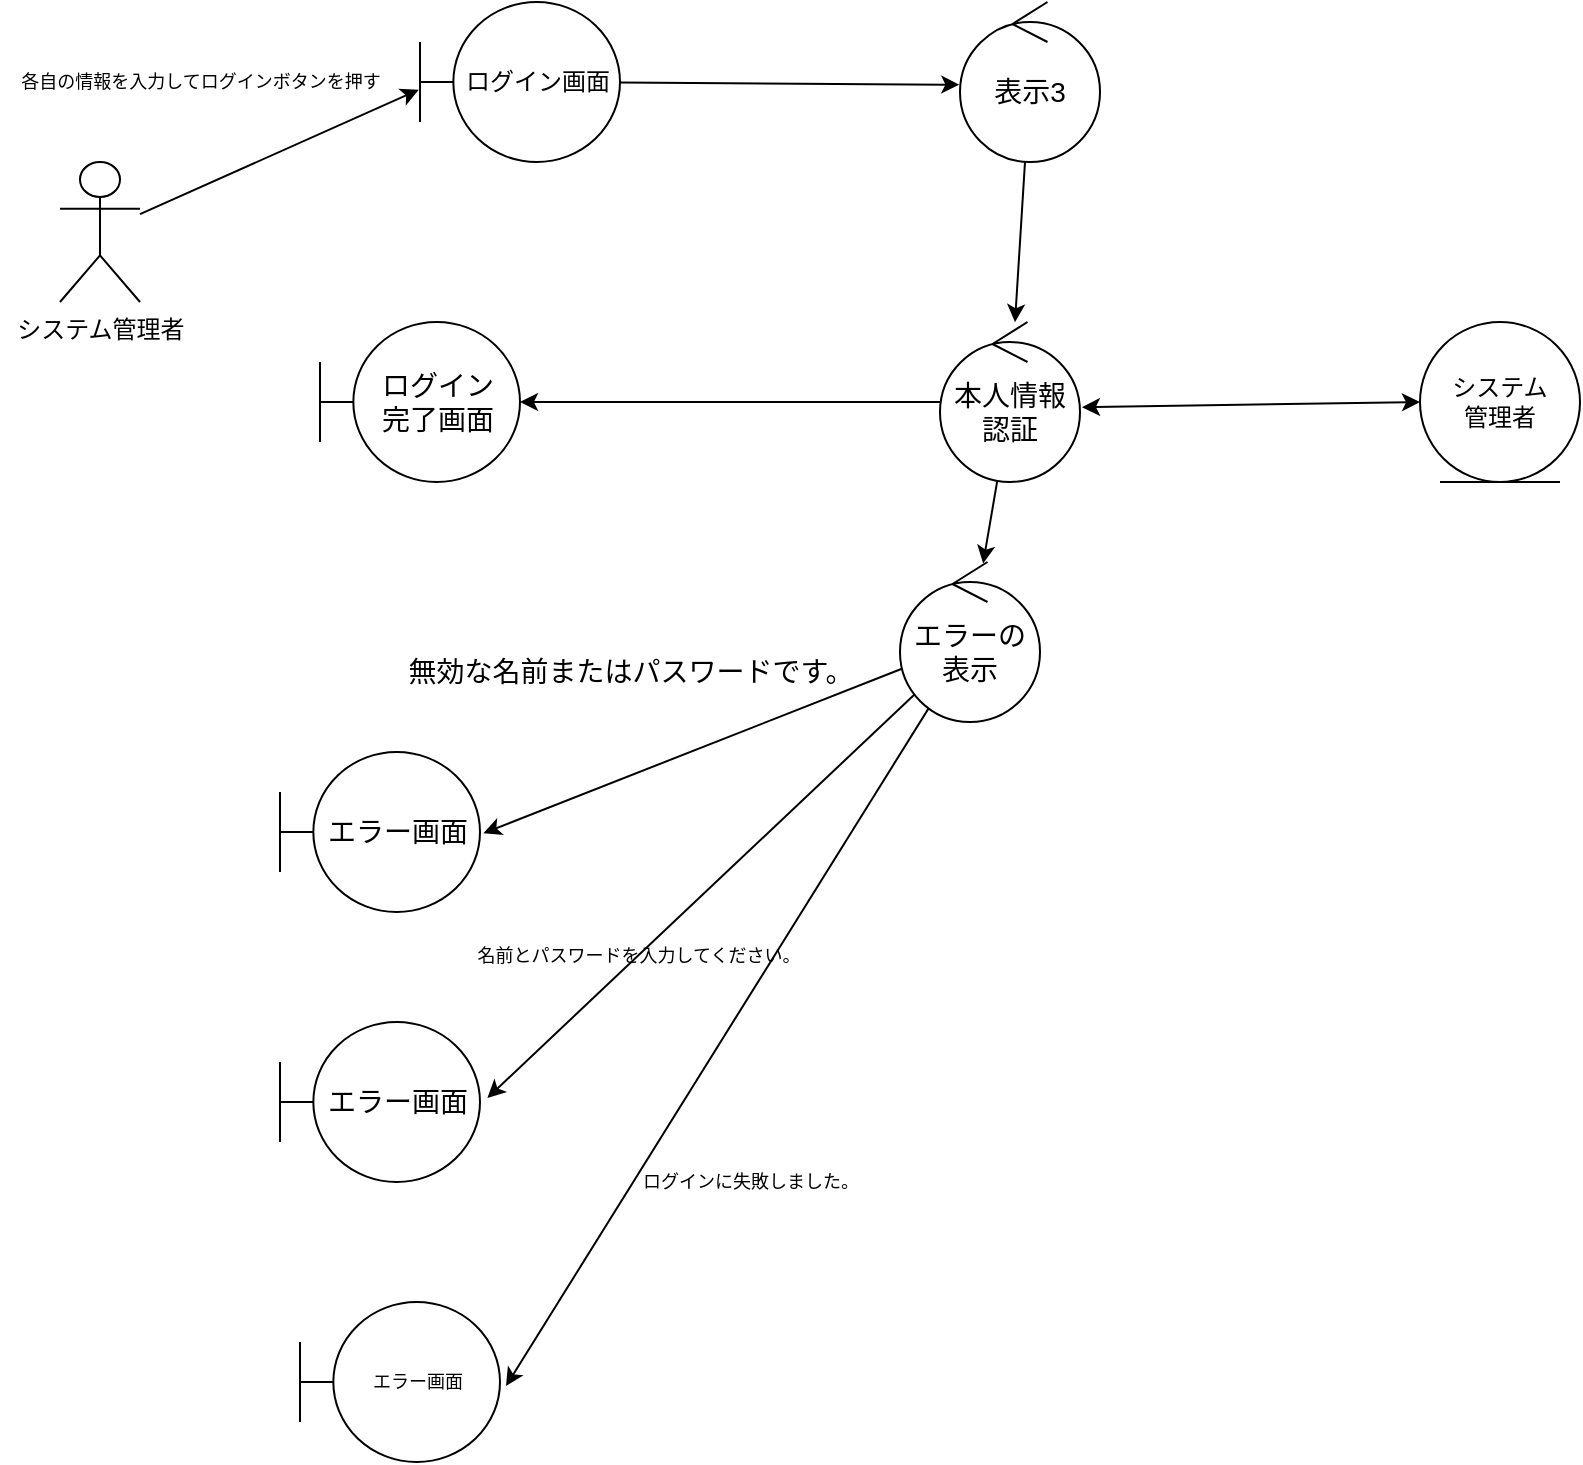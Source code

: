 <mxfile>
    <diagram id="uD9Ss9uAFpr1xHXilTXu" name="ログイン">
        <mxGraphModel dx="953" dy="698" grid="1" gridSize="10" guides="1" tooltips="1" connect="1" arrows="1" fold="1" page="1" pageScale="1" pageWidth="827" pageHeight="1169" math="0" shadow="0">
            <root>
                <mxCell id="0"/>
                <mxCell id="1" parent="0"/>
                <mxCell id="Lo5zNJrsym4IysGLBa4M-8" style="edgeStyle=none;html=1;entryX=-0.006;entryY=0.548;entryDx=0;entryDy=0;entryPerimeter=0;fontSize=9;" parent="1" source="2" target="P72vRbyliiHvL0oEmRon-12" edge="1">
                    <mxGeometry relative="1" as="geometry"/>
                </mxCell>
                <mxCell id="2" value="システム管理者&lt;br&gt;" style="shape=umlActor;verticalLabelPosition=bottom;verticalAlign=top;html=1;" parent="1" vertex="1">
                    <mxGeometry x="30" y="250" width="40" height="70" as="geometry"/>
                </mxCell>
                <mxCell id="3" value="システム&lt;br&gt;管理者" style="ellipse;shape=umlEntity;whiteSpace=wrap;html=1;" parent="1" vertex="1">
                    <mxGeometry x="710" y="330" width="80" height="80" as="geometry"/>
                </mxCell>
                <mxCell id="P72vRbyliiHvL0oEmRon-15" style="edgeStyle=none;html=1;entryX=-0.005;entryY=0.517;entryDx=0;entryDy=0;entryPerimeter=0;fontSize=14;" parent="1" source="P72vRbyliiHvL0oEmRon-12" target="P72vRbyliiHvL0oEmRon-14" edge="1">
                    <mxGeometry relative="1" as="geometry"/>
                </mxCell>
                <mxCell id="P72vRbyliiHvL0oEmRon-12" value="ログイン画面" style="shape=umlBoundary;whiteSpace=wrap;html=1;fontSize=12;" parent="1" vertex="1">
                    <mxGeometry x="210" y="170" width="100" height="80" as="geometry"/>
                </mxCell>
                <mxCell id="P72vRbyliiHvL0oEmRon-20" style="edgeStyle=none;html=1;fontSize=14;" parent="1" source="P72vRbyliiHvL0oEmRon-14" target="P72vRbyliiHvL0oEmRon-19" edge="1">
                    <mxGeometry relative="1" as="geometry">
                        <mxPoint x="485" y="460" as="targetPoint"/>
                    </mxGeometry>
                </mxCell>
                <mxCell id="P72vRbyliiHvL0oEmRon-14" value="&lt;font style=&quot;font-size: 14px;&quot;&gt;表示3&lt;/font&gt;" style="ellipse;shape=umlControl;whiteSpace=wrap;html=1;fontSize=12;" parent="1" vertex="1">
                    <mxGeometry x="480" y="170" width="70" height="80" as="geometry"/>
                </mxCell>
                <mxCell id="P72vRbyliiHvL0oEmRon-18" value="" style="endArrow=classic;startArrow=classic;html=1;fontSize=14;entryX=0;entryY=0.5;entryDx=0;entryDy=0;exitX=1.014;exitY=0.533;exitDx=0;exitDy=0;exitPerimeter=0;" parent="1" source="P72vRbyliiHvL0oEmRon-19" target="3" edge="1">
                    <mxGeometry width="50" height="50" relative="1" as="geometry">
                        <mxPoint x="660" y="480" as="sourcePoint"/>
                        <mxPoint x="460" y="380" as="targetPoint"/>
                    </mxGeometry>
                </mxCell>
                <mxCell id="P72vRbyliiHvL0oEmRon-22" style="edgeStyle=none;html=1;fontSize=14;" parent="1" source="P72vRbyliiHvL0oEmRon-19" target="P72vRbyliiHvL0oEmRon-21" edge="1">
                    <mxGeometry relative="1" as="geometry"/>
                </mxCell>
                <mxCell id="P72vRbyliiHvL0oEmRon-24" style="edgeStyle=none;html=1;fontSize=14;" parent="1" source="P72vRbyliiHvL0oEmRon-19" target="P72vRbyliiHvL0oEmRon-23" edge="1">
                    <mxGeometry relative="1" as="geometry"/>
                </mxCell>
                <mxCell id="P72vRbyliiHvL0oEmRon-19" value="本人情報&lt;br&gt;認証" style="ellipse;shape=umlControl;whiteSpace=wrap;html=1;fontSize=14;" parent="1" vertex="1">
                    <mxGeometry x="470" y="330" width="70" height="80" as="geometry"/>
                </mxCell>
                <mxCell id="P72vRbyliiHvL0oEmRon-21" value="ログイン&lt;br&gt;完了画面" style="shape=umlBoundary;whiteSpace=wrap;html=1;fontSize=14;" parent="1" vertex="1">
                    <mxGeometry x="160" y="330" width="100" height="80" as="geometry"/>
                </mxCell>
                <mxCell id="P72vRbyliiHvL0oEmRon-26" style="edgeStyle=none;html=1;entryX=1.017;entryY=0.508;entryDx=0;entryDy=0;entryPerimeter=0;fontSize=14;" parent="1" source="P72vRbyliiHvL0oEmRon-23" target="P72vRbyliiHvL0oEmRon-25" edge="1">
                    <mxGeometry relative="1" as="geometry"/>
                </mxCell>
                <mxCell id="P72vRbyliiHvL0oEmRon-29" style="edgeStyle=none;html=1;entryX=1.037;entryY=0.475;entryDx=0;entryDy=0;entryPerimeter=0;fontSize=14;" parent="1" source="P72vRbyliiHvL0oEmRon-23" target="P72vRbyliiHvL0oEmRon-28" edge="1">
                    <mxGeometry relative="1" as="geometry"/>
                </mxCell>
                <mxCell id="P72vRbyliiHvL0oEmRon-33" style="edgeStyle=none;html=1;entryX=1.03;entryY=0.525;entryDx=0;entryDy=0;entryPerimeter=0;fontSize=9;" parent="1" source="P72vRbyliiHvL0oEmRon-23" target="P72vRbyliiHvL0oEmRon-32" edge="1">
                    <mxGeometry relative="1" as="geometry"/>
                </mxCell>
                <mxCell id="P72vRbyliiHvL0oEmRon-23" value="エラーの表示" style="ellipse;shape=umlControl;whiteSpace=wrap;html=1;fontSize=14;" parent="1" vertex="1">
                    <mxGeometry x="450" y="450" width="70" height="80" as="geometry"/>
                </mxCell>
                <mxCell id="P72vRbyliiHvL0oEmRon-25" value="エラー画面" style="shape=umlBoundary;whiteSpace=wrap;html=1;fontSize=14;" parent="1" vertex="1">
                    <mxGeometry x="140" y="545" width="100" height="80" as="geometry"/>
                </mxCell>
                <mxCell id="P72vRbyliiHvL0oEmRon-27" value="無効な名前またはパスワードです。" style="text;html=1;align=center;verticalAlign=middle;resizable=0;points=[];autosize=1;strokeColor=none;fillColor=none;fontSize=14;" parent="1" vertex="1">
                    <mxGeometry x="190" y="490" width="250" height="30" as="geometry"/>
                </mxCell>
                <mxCell id="P72vRbyliiHvL0oEmRon-28" value="エラー画面" style="shape=umlBoundary;whiteSpace=wrap;html=1;fontSize=14;" parent="1" vertex="1">
                    <mxGeometry x="140" y="680" width="100" height="80" as="geometry"/>
                </mxCell>
                <mxCell id="P72vRbyliiHvL0oEmRon-30" value="&lt;font style=&quot;font-size: 9px;&quot;&gt;名前とパスワードを入力してください。&lt;/font&gt;" style="text;html=1;align=center;verticalAlign=middle;resizable=0;points=[];autosize=1;strokeColor=none;fillColor=none;fontSize=14;rotation=0;" parent="1" vertex="1">
                    <mxGeometry x="224" y="630" width="190" height="30" as="geometry"/>
                </mxCell>
                <mxCell id="P72vRbyliiHvL0oEmRon-32" value="エラー画面" style="shape=umlBoundary;whiteSpace=wrap;html=1;fontSize=9;" parent="1" vertex="1">
                    <mxGeometry x="150" y="820" width="100" height="80" as="geometry"/>
                </mxCell>
                <mxCell id="P72vRbyliiHvL0oEmRon-34" value="ログインに失敗しました。" style="text;html=1;align=center;verticalAlign=middle;resizable=0;points=[];autosize=1;strokeColor=none;fillColor=none;fontSize=9;" parent="1" vertex="1">
                    <mxGeometry x="310" y="750" width="130" height="20" as="geometry"/>
                </mxCell>
                <mxCell id="Lo5zNJrsym4IysGLBa4M-11" value="各自の情報を入力してログインボタンを押す" style="text;html=1;align=center;verticalAlign=middle;resizable=0;points=[];autosize=1;strokeColor=none;fillColor=none;fontSize=9;" parent="1" vertex="1">
                    <mxGeometry y="200" width="200" height="20" as="geometry"/>
                </mxCell>
            </root>
        </mxGraphModel>
    </diagram>
    <diagram id="cA67yOFR9Anl4BkKegYw" name="パス忘れ">
        <mxGraphModel dx="880" dy="645" grid="1" gridSize="10" guides="1" tooltips="1" connect="1" arrows="1" fold="1" page="1" pageScale="1" pageWidth="827" pageHeight="1169" math="0" shadow="0">
            <root>
                <mxCell id="0"/>
                <mxCell id="1" parent="0"/>
                <mxCell id="RiSwPWikIOVVvHQisLI8-2" style="edgeStyle=none;html=1;entryX=-0.02;entryY=0.55;entryDx=0;entryDy=0;entryPerimeter=0;fontSize=9;" parent="1" source="MumzxncDqrrCHIsPgF55-1" target="RiSwPWikIOVVvHQisLI8-1" edge="1">
                    <mxGeometry relative="1" as="geometry"/>
                </mxCell>
                <mxCell id="RiSwPWikIOVVvHQisLI8-4" style="edgeStyle=none;html=1;entryX=-0.027;entryY=0.55;entryDx=0;entryDy=0;entryPerimeter=0;fontSize=9;" parent="1" source="MumzxncDqrrCHIsPgF55-1" target="RiSwPWikIOVVvHQisLI8-3" edge="1">
                    <mxGeometry relative="1" as="geometry"/>
                </mxCell>
                <mxCell id="2zYQqPhOSJy3_aK5qcd4-5" style="edgeStyle=none;html=1;entryX=-0.007;entryY=0.517;entryDx=0;entryDy=0;entryPerimeter=0;fontSize=9;" parent="1" source="MumzxncDqrrCHIsPgF55-1" target="2zYQqPhOSJy3_aK5qcd4-3" edge="1">
                    <mxGeometry relative="1" as="geometry"/>
                </mxCell>
                <mxCell id="MumzxncDqrrCHIsPgF55-1" value="システム管理者&lt;br&gt;" style="shape=umlActor;verticalLabelPosition=bottom;verticalAlign=top;html=1;fontSize=9;" parent="1" vertex="1">
                    <mxGeometry x="10" y="240" width="70" height="110" as="geometry"/>
                </mxCell>
                <mxCell id="q0QZkueunMjk4VKm-HQE-4" style="edgeStyle=none;html=1;entryX=0.029;entryY=0.608;entryDx=0;entryDy=0;entryPerimeter=0;fontSize=9;" parent="1" source="RiSwPWikIOVVvHQisLI8-1" target="q0QZkueunMjk4VKm-HQE-3" edge="1">
                    <mxGeometry relative="1" as="geometry"/>
                </mxCell>
                <mxCell id="RiSwPWikIOVVvHQisLI8-1" value="ログイン画面" style="shape=umlBoundary;whiteSpace=wrap;html=1;fontSize=9;" parent="1" vertex="1">
                    <mxGeometry x="250" y="100" width="100" height="80" as="geometry"/>
                </mxCell>
                <mxCell id="q0QZkueunMjk4VKm-HQE-1" style="edgeStyle=none;html=1;entryX=-0.057;entryY=0.542;entryDx=0;entryDy=0;entryPerimeter=0;fontSize=9;" parent="1" source="RiSwPWikIOVVvHQisLI8-3" target="QMcQ_S-JjF7Fbn48ktGr-1" edge="1">
                    <mxGeometry relative="1" as="geometry"/>
                </mxCell>
                <mxCell id="RiSwPWikIOVVvHQisLI8-3" value="パス忘れ画面" style="shape=umlBoundary;whiteSpace=wrap;html=1;fontSize=9;" parent="1" vertex="1">
                    <mxGeometry x="260" y="250" width="100" height="80" as="geometry"/>
                </mxCell>
                <mxCell id="RiSwPWikIOVVvHQisLI8-5" value="メールアドレスの入力、送信" style="text;html=1;align=center;verticalAlign=middle;resizable=0;points=[];autosize=1;strokeColor=none;fillColor=none;fontSize=9;" parent="1" vertex="1">
                    <mxGeometry x="105" y="260" width="140" height="20" as="geometry"/>
                </mxCell>
                <mxCell id="2zYQqPhOSJy3_aK5qcd4-13" style="edgeStyle=none;html=1;fontSize=9;" parent="1" source="QMcQ_S-JjF7Fbn48ktGr-1" target="2zYQqPhOSJy3_aK5qcd4-12" edge="1">
                    <mxGeometry relative="1" as="geometry"/>
                </mxCell>
                <mxCell id="2zYQqPhOSJy3_aK5qcd4-16" style="edgeStyle=none;html=1;fontSize=14;" parent="1" source="2zYQqPhOSJy3_aK5qcd4-22" target="2zYQqPhOSJy3_aK5qcd4-17" edge="1">
                    <mxGeometry relative="1" as="geometry"/>
                </mxCell>
                <mxCell id="E1a1hrBWk-O5WyWRCnXK-3" style="edgeStyle=none;html=1;" parent="1" source="QMcQ_S-JjF7Fbn48ktGr-1" target="E1a1hrBWk-O5WyWRCnXK-4" edge="1">
                    <mxGeometry relative="1" as="geometry">
                        <mxPoint x="468.67" y="396" as="targetPoint"/>
                    </mxGeometry>
                </mxCell>
                <mxCell id="QMcQ_S-JjF7Fbn48ktGr-1" value="&lt;div style=&quot;text-align: start;&quot;&gt;認証表示&lt;/div&gt;" style="ellipse;shape=umlControl;whiteSpace=wrap;html=1;fontSize=9;" parent="1" vertex="1">
                    <mxGeometry x="520" y="250" width="70" height="80" as="geometry"/>
                </mxCell>
                <mxCell id="q0QZkueunMjk4VKm-HQE-2" value="パスワード忘れた場合をクリック" style="text;html=1;align=center;verticalAlign=middle;resizable=0;points=[];autosize=1;strokeColor=none;fillColor=none;fontSize=9;" parent="1" vertex="1">
                    <mxGeometry x="60" y="160" width="160" height="20" as="geometry"/>
                </mxCell>
                <mxCell id="q0QZkueunMjk4VKm-HQE-5" style="edgeStyle=none;html=1;entryX=0.613;entryY=0;entryDx=0;entryDy=0;entryPerimeter=0;fontSize=9;" parent="1" source="q0QZkueunMjk4VKm-HQE-3" target="RiSwPWikIOVVvHQisLI8-3" edge="1">
                    <mxGeometry relative="1" as="geometry"/>
                </mxCell>
                <mxCell id="q0QZkueunMjk4VKm-HQE-3" value="表示" style="ellipse;shape=umlControl;whiteSpace=wrap;html=1;fontSize=9;" parent="1" vertex="1">
                    <mxGeometry x="510" y="90" width="70" height="80" as="geometry"/>
                </mxCell>
                <mxCell id="2zYQqPhOSJy3_aK5qcd4-1" value="システム&lt;br&gt;管理者" style="ellipse;shape=umlEntity;whiteSpace=wrap;html=1;" parent="1" vertex="1">
                    <mxGeometry x="740" y="255" width="80" height="80" as="geometry"/>
                </mxCell>
                <mxCell id="2zYQqPhOSJy3_aK5qcd4-2" value="" style="endArrow=classic;startArrow=classic;html=1;fontSize=9;entryX=0;entryY=0.5;entryDx=0;entryDy=0;exitX=1.01;exitY=0.567;exitDx=0;exitDy=0;exitPerimeter=0;" parent="1" source="QMcQ_S-JjF7Fbn48ktGr-1" target="2zYQqPhOSJy3_aK5qcd4-1" edge="1">
                    <mxGeometry width="50" height="50" relative="1" as="geometry">
                        <mxPoint x="580" y="350" as="sourcePoint"/>
                        <mxPoint x="630" y="300" as="targetPoint"/>
                    </mxGeometry>
                </mxCell>
                <mxCell id="2zYQqPhOSJy3_aK5qcd4-23" value="" style="edgeStyle=none;html=1;fontSize=14;startArrow=none;startFill=0;endArrow=classic;endFill=1;" parent="1" source="2zYQqPhOSJy3_aK5qcd4-3" target="2zYQqPhOSJy3_aK5qcd4-22" edge="1">
                    <mxGeometry relative="1" as="geometry"/>
                </mxCell>
                <mxCell id="2zYQqPhOSJy3_aK5qcd4-3" value="パスワード変更画面" style="shape=umlBoundary;whiteSpace=wrap;html=1;fontSize=9;" parent="1" vertex="1">
                    <mxGeometry x="240" y="460" width="100" height="80" as="geometry"/>
                </mxCell>
                <mxCell id="2zYQqPhOSJy3_aK5qcd4-6" value="各自の情報を入力して、登録を押す。" style="text;html=1;align=center;verticalAlign=middle;resizable=0;points=[];autosize=1;strokeColor=none;fillColor=none;fontSize=9;" parent="1" vertex="1">
                    <mxGeometry x="40" y="440" width="180" height="20" as="geometry"/>
                </mxCell>
                <mxCell id="2zYQqPhOSJy3_aK5qcd4-15" style="edgeStyle=none;html=1;entryX=1.018;entryY=0.401;entryDx=0;entryDy=0;entryPerimeter=0;fontSize=14;" parent="1" source="2zYQqPhOSJy3_aK5qcd4-12" target="2zYQqPhOSJy3_aK5qcd4-14" edge="1">
                    <mxGeometry relative="1" as="geometry"/>
                </mxCell>
                <mxCell id="2zYQqPhOSJy3_aK5qcd4-12" value="エラー表示" style="ellipse;shape=umlControl;whiteSpace=wrap;html=1;fontSize=9;" parent="1" vertex="1">
                    <mxGeometry x="660" y="430" width="70" height="80" as="geometry"/>
                </mxCell>
                <mxCell id="2zYQqPhOSJy3_aK5qcd4-14" value="&lt;font style=&quot;font-size: 14px;&quot;&gt;エラー表示&lt;br&gt;内容画面&lt;/font&gt;" style="shape=umlBoundary;whiteSpace=wrap;html=1;fontSize=9;" parent="1" vertex="1">
                    <mxGeometry x="810" y="470" width="100" height="80" as="geometry"/>
                </mxCell>
                <mxCell id="2zYQqPhOSJy3_aK5qcd4-17" value="ログイン画面" style="shape=umlBoundary;whiteSpace=wrap;html=1;fontSize=9;" parent="1" vertex="1">
                    <mxGeometry x="530" y="730" width="100" height="80" as="geometry"/>
                </mxCell>
                <mxCell id="2zYQqPhOSJy3_aK5qcd4-18" value="システム&lt;br&gt;管理者" style="ellipse;shape=umlEntity;whiteSpace=wrap;html=1;" parent="1" vertex="1">
                    <mxGeometry x="570" y="545" width="80" height="80" as="geometry"/>
                </mxCell>
                <mxCell id="2zYQqPhOSJy3_aK5qcd4-19" value="" style="endArrow=classic;startArrow=none;html=1;fontSize=9;startFill=0;" parent="1" source="2zYQqPhOSJy3_aK5qcd4-3" target="2zYQqPhOSJy3_aK5qcd4-20" edge="1">
                    <mxGeometry width="50" height="50" relative="1" as="geometry">
                        <mxPoint x="400.0" y="455.36" as="sourcePoint"/>
                        <mxPoint x="439.3" y="460" as="targetPoint"/>
                    </mxGeometry>
                </mxCell>
                <mxCell id="2zYQqPhOSJy3_aK5qcd4-21" style="edgeStyle=none;html=1;fontSize=14;startArrow=none;startFill=0;endArrow=classic;endFill=1;" parent="1" source="2zYQqPhOSJy3_aK5qcd4-20" target="2zYQqPhOSJy3_aK5qcd4-18" edge="1">
                    <mxGeometry relative="1" as="geometry"/>
                </mxCell>
                <mxCell id="2zYQqPhOSJy3_aK5qcd4-20" value="パスワード変更" style="ellipse;shape=umlControl;whiteSpace=wrap;html=1;fontSize=14;" parent="1" vertex="1">
                    <mxGeometry x="430" y="480" width="70" height="80" as="geometry"/>
                </mxCell>
                <mxCell id="2zYQqPhOSJy3_aK5qcd4-22" value="表示" style="ellipse;shape=umlControl;whiteSpace=wrap;html=1;fontSize=14;" parent="1" vertex="1">
                    <mxGeometry x="370" y="620" width="70" height="80" as="geometry"/>
                </mxCell>
                <mxCell id="E1a1hrBWk-O5WyWRCnXK-5" style="edgeStyle=none;html=1;" parent="1" source="E1a1hrBWk-O5WyWRCnXK-4" target="2zYQqPhOSJy3_aK5qcd4-3" edge="1">
                    <mxGeometry relative="1" as="geometry"/>
                </mxCell>
                <mxCell id="E1a1hrBWk-O5WyWRCnXK-4" value="リンク先&lt;br&gt;送信" style="ellipse;shape=umlControl;whiteSpace=wrap;html=1;" parent="1" vertex="1">
                    <mxGeometry x="410" y="370" width="70" height="80" as="geometry"/>
                </mxCell>
            </root>
        </mxGraphModel>
    </diagram>
    <diagram id="APDrmOuDCQYgS2MGJ-57" name="ログアウト">
        <mxGraphModel dx="1399" dy="419" grid="1" gridSize="10" guides="1" tooltips="1" connect="1" arrows="1" fold="1" page="1" pageScale="1" pageWidth="827" pageHeight="1169" math="0" shadow="0">
            <root>
                <mxCell id="0"/>
                <mxCell id="1" parent="0"/>
                <mxCell id="qT9hUue9NYPYddr96G_X-4" style="edgeStyle=none;html=1;entryX=-0.003;entryY=0.45;entryDx=0;entryDy=0;entryPerimeter=0;fontSize=14;startArrow=none;startFill=0;endArrow=classic;endFill=1;" parent="1" source="qT9hUue9NYPYddr96G_X-1" target="qT9hUue9NYPYddr96G_X-2" edge="1">
                    <mxGeometry relative="1" as="geometry"/>
                </mxCell>
                <mxCell id="qT9hUue9NYPYddr96G_X-1" value="システム管理者" style="shape=umlActor;verticalLabelPosition=bottom;verticalAlign=top;html=1;fontSize=14;" parent="1" vertex="1">
                    <mxGeometry x="10" y="230" width="70" height="100" as="geometry"/>
                </mxCell>
                <mxCell id="qT9hUue9NYPYddr96G_X-6" style="edgeStyle=none;html=1;fontSize=9;startArrow=none;startFill=0;endArrow=classic;endFill=1;" parent="1" source="qT9hUue9NYPYddr96G_X-2" edge="1">
                    <mxGeometry relative="1" as="geometry">
                        <mxPoint x="410" y="170" as="targetPoint"/>
                    </mxGeometry>
                </mxCell>
                <mxCell id="qT9hUue9NYPYddr96G_X-2" value="ログアウト画面" style="shape=umlBoundary;whiteSpace=wrap;html=1;fontSize=14;" parent="1" vertex="1">
                    <mxGeometry x="190" y="130" width="100" height="80" as="geometry"/>
                </mxCell>
                <mxCell id="qT9hUue9NYPYddr96G_X-13" style="edgeStyle=none;html=1;entryX=1.005;entryY=0.558;entryDx=0;entryDy=0;entryPerimeter=0;fontSize=14;startArrow=none;startFill=0;endArrow=classic;endFill=1;" parent="1" source="qT9hUue9NYPYddr96G_X-3" target="qT9hUue9NYPYddr96G_X-12" edge="1">
                    <mxGeometry relative="1" as="geometry"/>
                </mxCell>
                <mxCell id="vZLUs630GkPegECfwFVu-1" style="edgeStyle=none;html=1;fontSize=14;startArrow=none;startFill=0;endArrow=classic;endFill=1;" parent="1" source="qT9hUue9NYPYddr96G_X-3" target="vZLUs630GkPegECfwFVu-3" edge="1">
                    <mxGeometry relative="1" as="geometry">
                        <mxPoint x="452" y="420" as="targetPoint"/>
                    </mxGeometry>
                </mxCell>
                <mxCell id="qT9hUue9NYPYddr96G_X-3" value="ログアウト処理" style="ellipse;shape=umlControl;whiteSpace=wrap;html=1;fontSize=14;" parent="1" vertex="1">
                    <mxGeometry x="414" y="120" width="76" height="90" as="geometry"/>
                </mxCell>
                <mxCell id="qT9hUue9NYPYddr96G_X-5" value="&lt;font size=&quot;1&quot;&gt;ポップアップが表示される&lt;/font&gt;" style="text;html=1;align=center;verticalAlign=middle;resizable=0;points=[];autosize=1;strokeColor=none;fillColor=none;fontSize=14;" parent="1" vertex="1">
                    <mxGeometry x="50" y="200" width="140" height="30" as="geometry"/>
                </mxCell>
                <mxCell id="qT9hUue9NYPYddr96G_X-15" style="edgeStyle=none;html=1;entryX=1.03;entryY=0.525;entryDx=0;entryDy=0;entryPerimeter=0;fontSize=14;startArrow=none;startFill=0;endArrow=classic;endFill=1;" parent="1" source="qT9hUue9NYPYddr96G_X-12" target="qT9hUue9NYPYddr96G_X-14" edge="1">
                    <mxGeometry relative="1" as="geometry"/>
                </mxCell>
                <mxCell id="qT9hUue9NYPYddr96G_X-12" value="&lt;font style=&quot;font-size: 14px;&quot;&gt;表示&lt;/font&gt;" style="ellipse;shape=umlControl;whiteSpace=wrap;html=1;fontSize=9;" parent="1" vertex="1">
                    <mxGeometry x="330" y="270" width="70" height="80" as="geometry"/>
                </mxCell>
                <mxCell id="qT9hUue9NYPYddr96G_X-14" value="ログイン&lt;br&gt;画面" style="shape=umlBoundary;whiteSpace=wrap;html=1;fontSize=14;" parent="1" vertex="1">
                    <mxGeometry x="170" y="280" width="100" height="80" as="geometry"/>
                </mxCell>
                <mxCell id="vZLUs630GkPegECfwFVu-5" style="edgeStyle=none;html=1;entryX=0.997;entryY=0.567;entryDx=0;entryDy=0;entryPerimeter=0;fontSize=14;startArrow=none;startFill=0;endArrow=classic;endFill=1;" parent="1" source="vZLUs630GkPegECfwFVu-3" target="vZLUs630GkPegECfwFVu-4" edge="1">
                    <mxGeometry relative="1" as="geometry"/>
                </mxCell>
                <mxCell id="vZLUs630GkPegECfwFVu-3" value="エラー&lt;br&gt;処理" style="ellipse;shape=umlControl;whiteSpace=wrap;html=1;fontSize=14;" parent="1" vertex="1">
                    <mxGeometry x="390" y="370" width="70" height="80" as="geometry"/>
                </mxCell>
                <mxCell id="vZLUs630GkPegECfwFVu-4" value="ログアウト失敗画面" style="shape=umlBoundary;whiteSpace=wrap;html=1;fontSize=14;" parent="1" vertex="1">
                    <mxGeometry x="175" y="400" width="100" height="80" as="geometry"/>
                </mxCell>
            </root>
        </mxGraphModel>
    </diagram>
    <diagram id="nvmwMsvo3WfwLRJZODGf" name="ユーザー登録情報確認">
        <mxGraphModel dx="1406" dy="524" grid="1" gridSize="10" guides="1" tooltips="1" connect="1" arrows="1" fold="1" page="1" pageScale="1" pageWidth="827" pageHeight="1169" math="0" shadow="0">
            <root>
                <mxCell id="0"/>
                <mxCell id="1" parent="0"/>
                <mxCell id="2OwhBHev8sDwJyNuz14D-3" style="edgeStyle=none;html=1;entryX=-0.043;entryY=0.492;entryDx=0;entryDy=0;entryPerimeter=0;fontSize=14;startArrow=none;startFill=0;endArrow=classic;endFill=1;" parent="1" source="2OwhBHev8sDwJyNuz14D-1" target="2OwhBHev8sDwJyNuz14D-2" edge="1">
                    <mxGeometry relative="1" as="geometry"/>
                </mxCell>
                <mxCell id="2OwhBHev8sDwJyNuz14D-1" value="システム管理者" style="shape=umlActor;verticalLabelPosition=bottom;verticalAlign=top;html=1;outlineConnect=0;fontSize=14;" parent="1" vertex="1">
                    <mxGeometry x="10" y="150" width="60" height="130" as="geometry"/>
                </mxCell>
                <mxCell id="2OwhBHev8sDwJyNuz14D-2" value="ユーザー&lt;br&gt;一覧画面" style="shape=umlBoundary;whiteSpace=wrap;html=1;fontSize=14;" parent="1" vertex="1">
                    <mxGeometry x="260" y="60" width="100" height="80" as="geometry"/>
                </mxCell>
                <mxCell id="2OwhBHev8sDwJyNuz14D-12" style="edgeStyle=none;html=1;fontSize=10;startArrow=none;startFill=0;endArrow=classic;endFill=1;" parent="1" source="2OwhBHev8sDwJyNuz14D-5" target="2OwhBHev8sDwJyNuz14D-11" edge="1">
                    <mxGeometry relative="1" as="geometry"/>
                </mxCell>
                <mxCell id="2OwhBHev8sDwJyNuz14D-5" value="情報の取得" style="ellipse;shape=umlControl;whiteSpace=wrap;html=1;fontSize=10;" parent="1" vertex="1">
                    <mxGeometry x="490" y="60" width="70" height="80" as="geometry"/>
                </mxCell>
                <mxCell id="2OwhBHev8sDwJyNuz14D-7" value="ユーザー" style="ellipse;shape=umlEntity;whiteSpace=wrap;html=1;fontSize=10;" parent="1" vertex="1">
                    <mxGeometry x="710" y="60" width="80" height="80" as="geometry"/>
                </mxCell>
                <mxCell id="2OwhBHev8sDwJyNuz14D-9" value="" style="endArrow=classic;startArrow=classic;html=1;fontSize=10;entryX=0;entryY=0.5;entryDx=0;entryDy=0;" parent="1" source="2OwhBHev8sDwJyNuz14D-5" target="2OwhBHev8sDwJyNuz14D-7" edge="1">
                    <mxGeometry width="50" height="50" relative="1" as="geometry">
                        <mxPoint x="630" y="240" as="sourcePoint"/>
                        <mxPoint x="680" y="190" as="targetPoint"/>
                    </mxGeometry>
                </mxCell>
                <mxCell id="2OwhBHev8sDwJyNuz14D-10" value="" style="endArrow=classic;startArrow=classic;html=1;fontSize=10;entryX=-0.005;entryY=0.542;entryDx=0;entryDy=0;entryPerimeter=0;exitX=1.023;exitY=0.55;exitDx=0;exitDy=0;exitPerimeter=0;" parent="1" source="2OwhBHev8sDwJyNuz14D-2" target="2OwhBHev8sDwJyNuz14D-5" edge="1">
                    <mxGeometry width="50" height="50" relative="1" as="geometry">
                        <mxPoint x="380" y="240" as="sourcePoint"/>
                        <mxPoint x="430" y="190" as="targetPoint"/>
                    </mxGeometry>
                </mxCell>
                <mxCell id="2OwhBHev8sDwJyNuz14D-14" style="edgeStyle=none;html=1;entryX=1.037;entryY=0.5;entryDx=0;entryDy=0;entryPerimeter=0;fontSize=10;startArrow=none;startFill=0;endArrow=classic;endFill=1;" parent="1" source="2OwhBHev8sDwJyNuz14D-11" target="2OwhBHev8sDwJyNuz14D-13" edge="1">
                    <mxGeometry relative="1" as="geometry"/>
                </mxCell>
                <mxCell id="2OwhBHev8sDwJyNuz14D-20" style="edgeStyle=none;html=1;entryX=0.51;entryY=0.042;entryDx=0;entryDy=0;entryPerimeter=0;fontSize=10;startArrow=none;startFill=0;endArrow=classic;endFill=1;" parent="1" source="2OwhBHev8sDwJyNuz14D-11" target="2OwhBHev8sDwJyNuz14D-19" edge="1">
                    <mxGeometry relative="1" as="geometry"/>
                </mxCell>
                <mxCell id="2OwhBHev8sDwJyNuz14D-11" value="情報詳細表示" style="ellipse;shape=umlControl;whiteSpace=wrap;html=1;fontSize=10;" parent="1" vertex="1">
                    <mxGeometry x="430" y="190" width="70" height="80" as="geometry"/>
                </mxCell>
                <mxCell id="2OwhBHev8sDwJyNuz14D-13" value="ユーザー情報&lt;br&gt;確認詳細画面" style="shape=umlBoundary;whiteSpace=wrap;html=1;fontSize=10;" parent="1" vertex="1">
                    <mxGeometry x="220" y="230" width="100" height="80" as="geometry"/>
                </mxCell>
                <mxCell id="2OwhBHev8sDwJyNuz14D-22" style="edgeStyle=none;html=1;entryX=1.023;entryY=0.517;entryDx=0;entryDy=0;entryPerimeter=0;fontSize=10;startArrow=none;startFill=0;endArrow=classic;endFill=1;" parent="1" source="2OwhBHev8sDwJyNuz14D-19" target="2OwhBHev8sDwJyNuz14D-21" edge="1">
                    <mxGeometry relative="1" as="geometry"/>
                </mxCell>
                <mxCell id="2OwhBHev8sDwJyNuz14D-24" style="edgeStyle=none;html=1;entryX=0.488;entryY=0.059;entryDx=0;entryDy=0;entryPerimeter=0;fontSize=10;startArrow=none;startFill=0;endArrow=classic;endFill=1;" parent="1" source="2OwhBHev8sDwJyNuz14D-19" target="2OwhBHev8sDwJyNuz14D-23" edge="1">
                    <mxGeometry relative="1" as="geometry"/>
                </mxCell>
                <mxCell id="2OwhBHev8sDwJyNuz14D-19" value="詳細取得失敗表示&lt;br&gt;" style="ellipse;shape=umlControl;whiteSpace=wrap;html=1;fontSize=10;" parent="1" vertex="1">
                    <mxGeometry x="420" y="320" width="70" height="80" as="geometry"/>
                </mxCell>
                <mxCell id="2OwhBHev8sDwJyNuz14D-21" value="詳細表示失敗画面" style="shape=umlBoundary;whiteSpace=wrap;html=1;fontSize=10;" parent="1" vertex="1">
                    <mxGeometry x="220" y="380" width="100" height="80" as="geometry"/>
                </mxCell>
                <mxCell id="2OwhBHev8sDwJyNuz14D-26" style="edgeStyle=none;html=1;entryX=1.013;entryY=0.475;entryDx=0;entryDy=0;entryPerimeter=0;fontSize=10;startArrow=none;startFill=0;endArrow=classic;endFill=1;" parent="1" source="2OwhBHev8sDwJyNuz14D-23" target="2OwhBHev8sDwJyNuz14D-25" edge="1">
                    <mxGeometry relative="1" as="geometry"/>
                </mxCell>
                <mxCell id="2OwhBHev8sDwJyNuz14D-23" value="ユーザー詳細失敗表示" style="ellipse;shape=umlControl;whiteSpace=wrap;html=1;fontSize=10;" parent="1" vertex="1">
                    <mxGeometry x="420" y="480" width="70" height="80" as="geometry"/>
                </mxCell>
                <mxCell id="2OwhBHev8sDwJyNuz14D-25" value="ユーザー選択表示失敗画面" style="shape=umlBoundary;whiteSpace=wrap;html=1;fontSize=10;" parent="1" vertex="1">
                    <mxGeometry x="220" y="570" width="100" height="80" as="geometry"/>
                </mxCell>
                <mxCell id="rkJxTzPNqQ1IbLJDLVaX-2" value="ユーザーを選択する" style="text;html=1;align=center;verticalAlign=middle;resizable=0;points=[];autosize=1;strokeColor=none;fillColor=none;fontSize=10;" parent="1" vertex="1">
                    <mxGeometry x="100" y="110" width="110" height="30" as="geometry"/>
                </mxCell>
            </root>
        </mxGraphModel>
    </diagram>
    <diagram id="rO8PL6kykNN0rGJrDtcg" name="ユーザー登録情報削除">
        <mxGraphModel dx="1725" dy="762" grid="1" gridSize="10" guides="1" tooltips="1" connect="1" arrows="1" fold="1" page="1" pageScale="1" pageWidth="827" pageHeight="1169" math="0" shadow="0">
            <root>
                <mxCell id="0"/>
                <mxCell id="1" parent="0"/>
                <mxCell id="r5N7Shbcl1KLHTW5RaJ6-2" style="edgeStyle=none;html=1;entryX=0.005;entryY=0.497;entryDx=0;entryDy=0;entryPerimeter=0;fontSize=10;startArrow=none;startFill=0;endArrow=classic;endFill=1;" parent="1" source="r5N7Shbcl1KLHTW5RaJ6-3" target="r5N7Shbcl1KLHTW5RaJ6-15" edge="1">
                    <mxGeometry relative="1" as="geometry"/>
                </mxCell>
                <mxCell id="zDCRPXhgbrQriVp6kmGj-12" style="edgeStyle=none;html=1;entryX=-0.012;entryY=0.497;entryDx=0;entryDy=0;entryPerimeter=0;fontSize=10;startArrow=none;startFill=0;endArrow=classic;endFill=1;" parent="1" source="r5N7Shbcl1KLHTW5RaJ6-3" target="zDCRPXhgbrQriVp6kmGj-5" edge="1">
                    <mxGeometry relative="1" as="geometry"/>
                </mxCell>
                <mxCell id="r5N7Shbcl1KLHTW5RaJ6-3" value="システム管理者" style="shape=umlActor;verticalLabelPosition=bottom;verticalAlign=top;html=1;outlineConnect=0;fontSize=14;" parent="1" vertex="1">
                    <mxGeometry x="10" y="150" width="60" height="130" as="geometry"/>
                </mxCell>
                <mxCell id="r5N7Shbcl1KLHTW5RaJ6-6" style="edgeStyle=none;html=1;fontSize=10;startArrow=none;startFill=0;endArrow=classic;endFill=1;" parent="1" target="r5N7Shbcl1KLHTW5RaJ6-8" edge="1">
                    <mxGeometry relative="1" as="geometry">
                        <mxPoint x="310" y="120" as="targetPoint"/>
                        <mxPoint x="300" y="230" as="sourcePoint"/>
                    </mxGeometry>
                </mxCell>
                <mxCell id="r5N7Shbcl1KLHTW5RaJ6-8" value="情報の取得" style="ellipse;shape=umlControl;whiteSpace=wrap;html=1;fontSize=10;" parent="1" vertex="1">
                    <mxGeometry x="470" y="130" width="70" height="80" as="geometry"/>
                </mxCell>
                <mxCell id="r5N7Shbcl1KLHTW5RaJ6-9" value="ユーザー" style="ellipse;shape=umlEntity;whiteSpace=wrap;html=1;fontSize=10;" parent="1" vertex="1">
                    <mxGeometry x="660" y="130" width="80" height="80" as="geometry"/>
                </mxCell>
                <mxCell id="r5N7Shbcl1KLHTW5RaJ6-10" value="" style="endArrow=classic;startArrow=classic;html=1;fontSize=10;entryX=0;entryY=0.5;entryDx=0;entryDy=0;" parent="1" source="r5N7Shbcl1KLHTW5RaJ6-8" target="r5N7Shbcl1KLHTW5RaJ6-9" edge="1">
                    <mxGeometry width="50" height="50" relative="1" as="geometry">
                        <mxPoint x="630" y="240" as="sourcePoint"/>
                        <mxPoint x="520" y="290" as="targetPoint"/>
                    </mxGeometry>
                </mxCell>
                <mxCell id="zDCRPXhgbrQriVp6kmGj-3" style="edgeStyle=none;html=1;fontSize=10;startArrow=none;startFill=0;endArrow=classic;endFill=1;" parent="1" source="r5N7Shbcl1KLHTW5RaJ6-15" target="zDCRPXhgbrQriVp6kmGj-2" edge="1">
                    <mxGeometry relative="1" as="geometry"/>
                </mxCell>
                <mxCell id="r5N7Shbcl1KLHTW5RaJ6-15" value="ユーザー情報&lt;br&gt;確認詳細画面" style="shape=umlBoundary;whiteSpace=wrap;html=1;fontSize=10;" parent="1" vertex="1">
                    <mxGeometry x="220" y="190" width="100" height="80" as="geometry"/>
                </mxCell>
                <mxCell id="zDCRPXhgbrQriVp6kmGj-1" value="削除ボタンを押す" style="text;html=1;align=center;verticalAlign=middle;resizable=0;points=[];autosize=1;strokeColor=none;fillColor=none;fontSize=10;" parent="1" vertex="1">
                    <mxGeometry x="110" y="225" width="100" height="30" as="geometry"/>
                </mxCell>
                <mxCell id="zDCRPXhgbrQriVp6kmGj-7" style="edgeStyle=none;html=1;fontSize=10;startArrow=none;startFill=0;endArrow=classic;endFill=1;" parent="1" source="zDCRPXhgbrQriVp6kmGj-2" target="zDCRPXhgbrQriVp6kmGj-5" edge="1">
                    <mxGeometry relative="1" as="geometry"/>
                </mxCell>
                <mxCell id="iZNDTyxENP3RR_u3nXcK-8" style="edgeStyle=none;html=1;fontSize=9;" parent="1" source="zDCRPXhgbrQriVp6kmGj-2" target="iZNDTyxENP3RR_u3nXcK-7" edge="1">
                    <mxGeometry relative="1" as="geometry"/>
                </mxCell>
                <mxCell id="zDCRPXhgbrQriVp6kmGj-2" value="ポップアップの表示&lt;br&gt;" style="ellipse;shape=umlControl;whiteSpace=wrap;html=1;fontSize=10;" parent="1" vertex="1">
                    <mxGeometry x="210" y="315" width="70" height="80" as="geometry"/>
                </mxCell>
                <mxCell id="zDCRPXhgbrQriVp6kmGj-10" style="edgeStyle=none;html=1;fontSize=10;startArrow=none;startFill=0;endArrow=classic;endFill=1;" parent="1" source="zDCRPXhgbrQriVp6kmGj-5" target="zDCRPXhgbrQriVp6kmGj-9" edge="1">
                    <mxGeometry relative="1" as="geometry"/>
                </mxCell>
                <mxCell id="zDCRPXhgbrQriVp6kmGj-5" value="ユーザー情報&lt;br&gt;確認詳細画面" style="shape=umlBoundary;whiteSpace=wrap;html=1;fontSize=10;" parent="1" vertex="1">
                    <mxGeometry x="180" y="460" width="100" height="80" as="geometry"/>
                </mxCell>
                <mxCell id="zDCRPXhgbrQriVp6kmGj-6" value="ユーザー一覧画面" style="shape=umlBoundary;whiteSpace=wrap;html=1;fontSize=10;" parent="1" vertex="1">
                    <mxGeometry x="140" y="584.5" width="100" height="80" as="geometry"/>
                </mxCell>
                <mxCell id="iZNDTyxENP3RR_u3nXcK-2" style="edgeStyle=none;html=1;fontSize=9;" parent="1" source="zDCRPXhgbrQriVp6kmGj-9" target="iZNDTyxENP3RR_u3nXcK-1" edge="1">
                    <mxGeometry relative="1" as="geometry"/>
                </mxCell>
                <mxCell id="yQXOIOgsGIQ6IeDcVqMK-1" style="edgeStyle=none;html=1;" parent="1" source="zDCRPXhgbrQriVp6kmGj-9" target="An2BJNmNQpfHeoiwNKd--1" edge="1">
                    <mxGeometry relative="1" as="geometry"/>
                </mxCell>
                <mxCell id="zDCRPXhgbrQriVp6kmGj-9" value="情報の取得" style="ellipse;shape=umlControl;whiteSpace=wrap;html=1;fontSize=10;" parent="1" vertex="1">
                    <mxGeometry x="370" y="460" width="70" height="80" as="geometry"/>
                </mxCell>
                <mxCell id="zDCRPXhgbrQriVp6kmGj-13" value="&lt;font style=&quot;font-size: 9px;&quot;&gt;削除のポップアップを選択する&lt;/font&gt;" style="text;html=1;align=center;verticalAlign=middle;resizable=0;points=[];autosize=1;strokeColor=none;fillColor=none;fontSize=10;" parent="1" vertex="1">
                    <mxGeometry x="25" y="365" width="150" height="30" as="geometry"/>
                </mxCell>
                <mxCell id="iZNDTyxENP3RR_u3nXcK-4" style="edgeStyle=none;html=1;entryX=1.037;entryY=0.542;entryDx=0;entryDy=0;entryPerimeter=0;fontSize=9;" parent="1" source="iZNDTyxENP3RR_u3nXcK-1" target="iZNDTyxENP3RR_u3nXcK-3" edge="1">
                    <mxGeometry relative="1" as="geometry"/>
                </mxCell>
                <mxCell id="iZNDTyxENP3RR_u3nXcK-1" value="エラー表示" style="ellipse;shape=umlControl;whiteSpace=wrap;html=1;fontSize=9;" parent="1" vertex="1">
                    <mxGeometry x="390" y="730" width="70" height="80" as="geometry"/>
                </mxCell>
                <mxCell id="iZNDTyxENP3RR_u3nXcK-3" value="削除失敗画面" style="shape=umlBoundary;whiteSpace=wrap;html=1;fontSize=9;" parent="1" vertex="1">
                    <mxGeometry x="190" y="760" width="100" height="80" as="geometry"/>
                </mxCell>
                <mxCell id="iZNDTyxENP3RR_u3nXcK-6" value="ポップアップの表示に失敗画面&lt;br&gt;" style="shape=umlBoundary;whiteSpace=wrap;html=1;fontSize=9;" parent="1" vertex="1">
                    <mxGeometry x="510" y="315" width="100" height="80" as="geometry"/>
                </mxCell>
                <mxCell id="iZNDTyxENP3RR_u3nXcK-9" style="edgeStyle=none;html=1;fontSize=9;" parent="1" source="iZNDTyxENP3RR_u3nXcK-7" target="iZNDTyxENP3RR_u3nXcK-6" edge="1">
                    <mxGeometry relative="1" as="geometry"/>
                </mxCell>
                <mxCell id="iZNDTyxENP3RR_u3nXcK-7" value="エラー表示" style="ellipse;shape=umlControl;whiteSpace=wrap;html=1;fontSize=9;" parent="1" vertex="1">
                    <mxGeometry x="360" y="320" width="70" height="80" as="geometry"/>
                </mxCell>
                <mxCell id="MPdy-3g6xBVHb8bykbVX-1" value="ユーザー" style="ellipse;shape=umlEntity;whiteSpace=wrap;html=1;fontSize=10;" parent="1" vertex="1">
                    <mxGeometry x="530" y="460" width="80" height="80" as="geometry"/>
                </mxCell>
                <mxCell id="76zUDbvMy9Qoh25P5Jjk-1" value="" style="endArrow=classic;startArrow=classic;html=1;" parent="1" source="zDCRPXhgbrQriVp6kmGj-9" target="MPdy-3g6xBVHb8bykbVX-1" edge="1">
                    <mxGeometry width="50" height="50" relative="1" as="geometry">
                        <mxPoint x="470" y="560" as="sourcePoint"/>
                        <mxPoint x="520" y="510" as="targetPoint"/>
                    </mxGeometry>
                </mxCell>
                <mxCell id="An2BJNmNQpfHeoiwNKd--3" style="edgeStyle=none;html=1;" edge="1" parent="1" source="An2BJNmNQpfHeoiwNKd--1" target="zDCRPXhgbrQriVp6kmGj-6">
                    <mxGeometry relative="1" as="geometry"/>
                </mxCell>
                <mxCell id="An2BJNmNQpfHeoiwNKd--1" value="表示" style="ellipse;shape=umlControl;whiteSpace=wrap;html=1;fontSize=9;" vertex="1" parent="1">
                    <mxGeometry x="280" y="580" width="70" height="80" as="geometry"/>
                </mxCell>
                <mxCell id="An2BJNmNQpfHeoiwNKd--4" value="削除エラー" style="text;html=1;align=center;verticalAlign=middle;resizable=0;points=[];autosize=1;strokeColor=none;fillColor=none;" vertex="1" parent="1">
                    <mxGeometry x="420" y="680" width="80" height="30" as="geometry"/>
                </mxCell>
                <mxCell id="An2BJNmNQpfHeoiwNKd--5" value="削除成功" style="text;html=1;align=center;verticalAlign=middle;resizable=0;points=[];autosize=1;strokeColor=none;fillColor=none;" vertex="1" parent="1">
                    <mxGeometry x="290" y="540" width="70" height="30" as="geometry"/>
                </mxCell>
            </root>
        </mxGraphModel>
    </diagram>
    <diagram id="QluII1egPpJgD8w8n8lw" name="ユーザーの異常確認">
        <mxGraphModel dx="488" dy="419" grid="1" gridSize="10" guides="1" tooltips="1" connect="1" arrows="1" fold="1" page="1" pageScale="1" pageWidth="827" pageHeight="1169" math="0" shadow="0">
            <root>
                <mxCell id="0"/>
                <mxCell id="1" parent="0"/>
                <mxCell id="OIgldxzS0vwM-R7prCQB-1" style="edgeStyle=none;html=1;entryX=0;entryY=0.5;entryDx=0;entryDy=0;entryPerimeter=0;fontSize=9;" parent="1" source="hT4o-oXCmMNn3Aa5MKou-1" target="MdC7Zp576Ep73RCey9Vy-1" edge="1">
                    <mxGeometry relative="1" as="geometry"/>
                </mxCell>
                <mxCell id="UflS1kox04uuwwd-TKTZ-2" style="edgeStyle=none;html=1;" parent="1" source="hT4o-oXCmMNn3Aa5MKou-1" target="ref2c8r92ynnTUp9qgvS-2" edge="1">
                    <mxGeometry relative="1" as="geometry">
                        <mxPoint x="170" y="240" as="targetPoint"/>
                    </mxGeometry>
                </mxCell>
                <mxCell id="hT4o-oXCmMNn3Aa5MKou-1" value="システム管理者" style="shape=umlActor;verticalLabelPosition=bottom;verticalAlign=top;html=1;fontSize=9;" parent="1" vertex="1">
                    <mxGeometry x="10" y="150" width="50" height="120" as="geometry"/>
                </mxCell>
                <mxCell id="MdC7Zp576Ep73RCey9Vy-1" value="状態確認画面" style="shape=umlBoundary;whiteSpace=wrap;html=1;fontSize=9;" parent="1" vertex="1">
                    <mxGeometry x="170" y="60" width="100" height="80" as="geometry"/>
                </mxCell>
                <mxCell id="rtSHfJIYM6hGgyxWR8ze-9" style="edgeStyle=none;html=1;fontSize=9;entryX=1.006;entryY=0.546;entryDx=0;entryDy=0;entryPerimeter=0;" parent="1" source="OIgldxzS0vwM-R7prCQB-2" target="MdC7Zp576Ep73RCey9Vy-1" edge="1">
                    <mxGeometry relative="1" as="geometry">
                        <mxPoint x="265" y="186.087" as="targetPoint"/>
                    </mxGeometry>
                </mxCell>
                <mxCell id="OIgldxzS0vwM-R7prCQB-2" value="位置情報取得" style="ellipse;shape=umlControl;whiteSpace=wrap;html=1;fontSize=9;" parent="1" vertex="1">
                    <mxGeometry x="420" y="120" width="70" height="80" as="geometry"/>
                </mxCell>
                <mxCell id="OIgldxzS0vwM-R7prCQB-3" value="位置情報履歴" style="ellipse;shape=umlEntity;whiteSpace=wrap;html=1;fontSize=9;" parent="1" vertex="1">
                    <mxGeometry x="640" y="120" width="80" height="80" as="geometry"/>
                </mxCell>
                <mxCell id="OIgldxzS0vwM-R7prCQB-4" value="" style="endArrow=classic;startArrow=classic;html=1;fontSize=9;entryX=-0.034;entryY=0.61;entryDx=0;entryDy=0;entryPerimeter=0;exitX=0.989;exitY=0.612;exitDx=0;exitDy=0;exitPerimeter=0;" parent="1" source="OIgldxzS0vwM-R7prCQB-2" target="OIgldxzS0vwM-R7prCQB-3" edge="1">
                    <mxGeometry width="50" height="50" relative="1" as="geometry">
                        <mxPoint x="560" y="140" as="sourcePoint"/>
                        <mxPoint x="610" y="90" as="targetPoint"/>
                    </mxGeometry>
                </mxCell>
                <mxCell id="rtSHfJIYM6hGgyxWR8ze-10" style="edgeStyle=none;html=1;fontSize=9;" parent="1" source="rtSHfJIYM6hGgyxWR8ze-2" target="MdC7Zp576Ep73RCey9Vy-1" edge="1">
                    <mxGeometry relative="1" as="geometry">
                        <mxPoint x="265.6" y="199.52" as="targetPoint"/>
                    </mxGeometry>
                </mxCell>
                <mxCell id="rtSHfJIYM6hGgyxWR8ze-2" value="ユーザー取得" style="ellipse;shape=umlControl;whiteSpace=wrap;html=1;fontSize=9;" parent="1" vertex="1">
                    <mxGeometry x="414" y="10" width="70" height="80" as="geometry"/>
                </mxCell>
                <mxCell id="rtSHfJIYM6hGgyxWR8ze-3" value="ユーザー" style="ellipse;shape=umlEntity;whiteSpace=wrap;html=1;fontSize=9;" parent="1" vertex="1">
                    <mxGeometry x="640" y="20" width="80" height="80" as="geometry"/>
                </mxCell>
                <mxCell id="rtSHfJIYM6hGgyxWR8ze-5" value="" style="endArrow=classic;startArrow=classic;html=1;fontSize=9;entryX=0;entryY=0.5;entryDx=0;entryDy=0;exitX=1.011;exitY=0.61;exitDx=0;exitDy=0;exitPerimeter=0;" parent="1" source="rtSHfJIYM6hGgyxWR8ze-2" target="rtSHfJIYM6hGgyxWR8ze-3" edge="1">
                    <mxGeometry width="50" height="50" relative="1" as="geometry">
                        <mxPoint x="480" y="219.57" as="sourcePoint"/>
                        <mxPoint x="628.05" y="219.41" as="targetPoint"/>
                    </mxGeometry>
                </mxCell>
                <mxCell id="rtSHfJIYM6hGgyxWR8ze-13" value="状態確認画面を押す" style="text;html=1;align=center;verticalAlign=middle;resizable=0;points=[];autosize=1;strokeColor=none;fillColor=none;fontSize=9;" parent="1" vertex="1">
                    <mxGeometry x="50" y="110" width="100" height="20" as="geometry"/>
                </mxCell>
                <mxCell id="ref2c8r92ynnTUp9qgvS-1" style="edgeStyle=none;html=1;fontSize=9;entryX=-0.033;entryY=0.513;entryDx=0;entryDy=0;entryPerimeter=0;" parent="1" source="ref2c8r92ynnTUp9qgvS-2" target="ref2c8r92ynnTUp9qgvS-7" edge="1">
                    <mxGeometry relative="1" as="geometry"/>
                </mxCell>
                <mxCell id="ref2c8r92ynnTUp9qgvS-2" value="チャット画面" style="shape=umlBoundary;whiteSpace=wrap;html=1;fontSize=9;" parent="1" vertex="1">
                    <mxGeometry x="218" y="240" width="100" height="80" as="geometry"/>
                </mxCell>
                <mxCell id="ref2c8r92ynnTUp9qgvS-3" value="チャットを押す" style="text;html=1;align=center;verticalAlign=middle;resizable=0;points=[];autosize=1;strokeColor=none;fillColor=none;fontSize=9;" parent="1" vertex="1">
                    <mxGeometry x="120" y="230" width="90" height="20" as="geometry"/>
                </mxCell>
                <mxCell id="KSpn4DZLzCN8qSampa5V-4" style="edgeStyle=none;html=1;" parent="1" source="ref2c8r92ynnTUp9qgvS-4" target="zJAYe9V-qBqVi4taIGsb-1" edge="1">
                    <mxGeometry relative="1" as="geometry">
                        <mxPoint x="310" y="411.111" as="targetPoint"/>
                    </mxGeometry>
                </mxCell>
                <mxCell id="ref2c8r92ynnTUp9qgvS-4" value="チャット&lt;br&gt;取得" style="ellipse;shape=umlControl;whiteSpace=wrap;html=1;fontSize=9;" parent="1" vertex="1">
                    <mxGeometry x="450" y="340" width="70" height="80" as="geometry"/>
                </mxCell>
                <mxCell id="ref2c8r92ynnTUp9qgvS-5" value="チャット&lt;br&gt;セッション" style="ellipse;shape=umlEntity;whiteSpace=wrap;html=1;fontSize=9;" parent="1" vertex="1">
                    <mxGeometry x="640" y="340" width="80" height="80" as="geometry"/>
                </mxCell>
                <mxCell id="ref2c8r92ynnTUp9qgvS-6" value="" style="endArrow=classic;startArrow=classic;html=1;fontSize=9;exitX=1.024;exitY=0.517;exitDx=0;exitDy=0;exitPerimeter=0;" parent="1" source="ref2c8r92ynnTUp9qgvS-4" target="ref2c8r92ynnTUp9qgvS-5" edge="1">
                    <mxGeometry width="50" height="50" relative="1" as="geometry">
                        <mxPoint x="580" y="480" as="sourcePoint"/>
                        <mxPoint x="630" y="430" as="targetPoint"/>
                    </mxGeometry>
                </mxCell>
                <mxCell id="KSpn4DZLzCN8qSampa5V-3" style="edgeStyle=none;html=1;" parent="1" source="ref2c8r92ynnTUp9qgvS-7" target="zJAYe9V-qBqVi4taIGsb-1" edge="1">
                    <mxGeometry relative="1" as="geometry">
                        <mxPoint x="310" y="387" as="targetPoint"/>
                    </mxGeometry>
                </mxCell>
                <mxCell id="ref2c8r92ynnTUp9qgvS-7" value="ユーザーの取得" style="ellipse;shape=umlControl;whiteSpace=wrap;html=1;fontSize=9;" parent="1" vertex="1">
                    <mxGeometry x="440" y="240" width="70" height="80" as="geometry"/>
                </mxCell>
                <mxCell id="ref2c8r92ynnTUp9qgvS-8" value="ユーザー" style="ellipse;shape=umlEntity;whiteSpace=wrap;html=1;fontSize=9;" parent="1" vertex="1">
                    <mxGeometry x="640" y="240" width="80" height="80" as="geometry"/>
                </mxCell>
                <mxCell id="ref2c8r92ynnTUp9qgvS-9" value="" style="endArrow=classic;startArrow=classic;html=1;fontSize=9;entryX=0;entryY=0.5;entryDx=0;entryDy=0;" parent="1" source="ref2c8r92ynnTUp9qgvS-7" target="ref2c8r92ynnTUp9qgvS-8" edge="1">
                    <mxGeometry width="50" height="50" relative="1" as="geometry">
                        <mxPoint x="541.68" y="311.36" as="sourcePoint"/>
                        <mxPoint x="630.001" y="310.331" as="targetPoint"/>
                    </mxGeometry>
                </mxCell>
                <mxCell id="zJAYe9V-qBqVi4taIGsb-1" value="ユーザー&lt;br&gt;チャット画面" style="shape=umlBoundary;whiteSpace=wrap;html=1;fontSize=9;" parent="1" vertex="1">
                    <mxGeometry x="240" y="340" width="100" height="80" as="geometry"/>
                </mxCell>
                <mxCell id="ZfiwCKzkUK7DSMpqp3ag-1" style="edgeStyle=none;html=1;fontSize=9;entryX=-0.047;entryY=0.475;entryDx=0;entryDy=0;entryPerimeter=0;" parent="1" source="hT4o-oXCmMNn3Aa5MKou-1" target="zJAYe9V-qBqVi4taIGsb-1" edge="1">
                    <mxGeometry relative="1" as="geometry">
                        <mxPoint x="50" y="505.442" as="sourcePoint"/>
                        <mxPoint x="271.6" y="470" as="targetPoint"/>
                    </mxGeometry>
                </mxCell>
                <mxCell id="ZfiwCKzkUK7DSMpqp3ag-2" style="edgeStyle=none;html=1;fontSize=9;" parent="1" source="zJAYe9V-qBqVi4taIGsb-1" target="URQET4hBTQHEzSVSLaP8-1" edge="1">
                    <mxGeometry relative="1" as="geometry">
                        <mxPoint x="509.65" y="512.04" as="targetPoint"/>
                        <mxPoint x="358" y="510" as="sourcePoint"/>
                    </mxGeometry>
                </mxCell>
                <mxCell id="ZfiwCKzkUK7DSMpqp3ag-4" value="ユーザーの選択をする、内容を書き送信" style="text;html=1;align=center;verticalAlign=middle;resizable=0;points=[];autosize=1;strokeColor=none;fillColor=none;fontSize=9;" parent="1" vertex="1">
                    <mxGeometry x="28" y="340" width="190" height="20" as="geometry"/>
                </mxCell>
                <mxCell id="ZfiwCKzkUK7DSMpqp3ag-5" value="チャット&lt;br&gt;セッション" style="ellipse;shape=umlEntity;whiteSpace=wrap;html=1;fontSize=9;" parent="1" vertex="1">
                    <mxGeometry x="640" y="430" width="80" height="80" as="geometry"/>
                </mxCell>
                <mxCell id="ZfiwCKzkUK7DSMpqp3ag-6" value="" style="endArrow=classic;startArrow=classic;html=1;fontSize=9;" parent="1" source="URQET4hBTQHEzSVSLaP8-1" target="ZfiwCKzkUK7DSMpqp3ag-5" edge="1">
                    <mxGeometry width="50" height="50" relative="1" as="geometry">
                        <mxPoint x="583.64" y="509.32" as="sourcePoint"/>
                        <mxPoint x="670" y="510" as="targetPoint"/>
                    </mxGeometry>
                </mxCell>
                <mxCell id="2mbCkAHCbmfvW81uv0aI-4" style="edgeStyle=none;html=1;fontSize=9;" parent="1" source="URQET4hBTQHEzSVSLaP8-1" target="2mbCkAHCbmfvW81uv0aI-2" edge="1">
                    <mxGeometry relative="1" as="geometry"/>
                </mxCell>
                <mxCell id="URQET4hBTQHEzSVSLaP8-1" value="送信内容&lt;br&gt;書き込み表示" style="ellipse;shape=umlControl;whiteSpace=wrap;html=1;fontSize=9;" parent="1" vertex="1">
                    <mxGeometry x="450" y="430" width="70" height="80" as="geometry"/>
                </mxCell>
                <mxCell id="2mbCkAHCbmfvW81uv0aI-1" style="edgeStyle=none;html=1;entryX=1.057;entryY=0.558;entryDx=0;entryDy=0;entryPerimeter=0;fontSize=9;" parent="1" source="2mbCkAHCbmfvW81uv0aI-2" target="2mbCkAHCbmfvW81uv0aI-3" edge="1">
                    <mxGeometry relative="1" as="geometry"/>
                </mxCell>
                <mxCell id="2mbCkAHCbmfvW81uv0aI-2" value="送信内容表示" style="ellipse;shape=umlControl;whiteSpace=wrap;html=1;fontSize=9;" parent="1" vertex="1">
                    <mxGeometry x="318" y="500" width="70" height="80" as="geometry"/>
                </mxCell>
                <mxCell id="2mbCkAHCbmfvW81uv0aI-3" value="送信完了" style="shape=umlBoundary;whiteSpace=wrap;html=1;fontSize=9;" parent="1" vertex="1">
                    <mxGeometry x="140" y="490" width="100" height="80" as="geometry"/>
                </mxCell>
                <mxCell id="8L7pr0hwpxQIS6gOrwU_-2" value="チャット最終&lt;br&gt;履歴取得" style="ellipse;shape=umlControl;whiteSpace=wrap;html=1;fontSize=9;" parent="1" vertex="1">
                    <mxGeometry x="450" y="670" width="70" height="80" as="geometry"/>
                </mxCell>
                <mxCell id="8L7pr0hwpxQIS6gOrwU_-3" value="チャット&lt;br&gt;セッション" style="ellipse;shape=umlEntity;whiteSpace=wrap;html=1;fontSize=9;" parent="1" vertex="1">
                    <mxGeometry x="670" y="670" width="80" height="80" as="geometry"/>
                </mxCell>
                <mxCell id="8L7pr0hwpxQIS6gOrwU_-4" value="" style="endArrow=classic;startArrow=classic;html=1;fontSize=9;exitX=1.024;exitY=0.517;exitDx=0;exitDy=0;exitPerimeter=0;" parent="1" source="8L7pr0hwpxQIS6gOrwU_-2" target="8L7pr0hwpxQIS6gOrwU_-3" edge="1">
                    <mxGeometry width="50" height="50" relative="1" as="geometry">
                        <mxPoint x="580" y="840" as="sourcePoint"/>
                        <mxPoint x="630" y="790" as="targetPoint"/>
                    </mxGeometry>
                </mxCell>
                <mxCell id="8L7pr0hwpxQIS6gOrwU_-5" value="ユーザーの取得" style="ellipse;shape=umlControl;whiteSpace=wrap;html=1;fontSize=9;" parent="1" vertex="1">
                    <mxGeometry x="450" y="570" width="70" height="80" as="geometry"/>
                </mxCell>
                <mxCell id="8L7pr0hwpxQIS6gOrwU_-6" value="ユーザー" style="ellipse;shape=umlEntity;whiteSpace=wrap;html=1;fontSize=9;" parent="1" vertex="1">
                    <mxGeometry x="680" y="570" width="80" height="80" as="geometry"/>
                </mxCell>
                <mxCell id="8L7pr0hwpxQIS6gOrwU_-7" value="" style="endArrow=classic;startArrow=classic;html=1;fontSize=9;entryX=0;entryY=0.5;entryDx=0;entryDy=0;" parent="1" source="8L7pr0hwpxQIS6gOrwU_-5" target="8L7pr0hwpxQIS6gOrwU_-6" edge="1">
                    <mxGeometry width="50" height="50" relative="1" as="geometry">
                        <mxPoint x="541.68" y="671.36" as="sourcePoint"/>
                        <mxPoint x="630.001" y="670.331" as="targetPoint"/>
                    </mxGeometry>
                </mxCell>
                <mxCell id="cUJyIcOux7dmS6leb_UV-2" value="メッセージ" style="ellipse;shape=umlEntity;whiteSpace=wrap;html=1;fontSize=9;" parent="1" vertex="1">
                    <mxGeometry x="640" y="340" width="80" height="80" as="geometry"/>
                </mxCell>
                <mxCell id="cUJyIcOux7dmS6leb_UV-3" value="メッセージ" style="ellipse;shape=umlEntity;whiteSpace=wrap;html=1;fontSize=9;" parent="1" vertex="1">
                    <mxGeometry x="640" y="430" width="80" height="80" as="geometry"/>
                </mxCell>
            </root>
        </mxGraphModel>
    </diagram>
    <diagram name="ユーザーの異常確認(２)" id="pYO4nKiCW-Ia7tay9DnZ">
        <mxGraphModel dx="488" dy="419" grid="1" gridSize="10" guides="1" tooltips="1" connect="1" arrows="1" fold="1" page="1" pageScale="1" pageWidth="827" pageHeight="1169" math="0" shadow="0">
            <root>
                <mxCell id="rjB2SGXHu6qWuOy3jarZ-0"/>
                <mxCell id="rjB2SGXHu6qWuOy3jarZ-1" parent="rjB2SGXHu6qWuOy3jarZ-0"/>
                <mxCell id="rjB2SGXHu6qWuOy3jarZ-2" style="edgeStyle=none;html=1;entryX=0;entryY=0.5;entryDx=0;entryDy=0;entryPerimeter=0;fontSize=9;" parent="rjB2SGXHu6qWuOy3jarZ-1" source="rjB2SGXHu6qWuOy3jarZ-4" target="rjB2SGXHu6qWuOy3jarZ-5" edge="1">
                    <mxGeometry relative="1" as="geometry"/>
                </mxCell>
                <mxCell id="rjB2SGXHu6qWuOy3jarZ-4" value="システム管理者" style="shape=umlActor;verticalLabelPosition=bottom;verticalAlign=top;html=1;fontSize=9;" parent="rjB2SGXHu6qWuOy3jarZ-1" vertex="1">
                    <mxGeometry x="10" y="150" width="50" height="120" as="geometry"/>
                </mxCell>
                <mxCell id="rjB2SGXHu6qWuOy3jarZ-5" value="異常確認画面" style="shape=umlBoundary;whiteSpace=wrap;html=1;fontSize=9;" parent="rjB2SGXHu6qWuOy3jarZ-1" vertex="1">
                    <mxGeometry x="160" y="170" width="100" height="80" as="geometry"/>
                </mxCell>
                <mxCell id="rjB2SGXHu6qWuOy3jarZ-6" style="edgeStyle=none;html=1;fontSize=9;entryX=1.006;entryY=0.546;entryDx=0;entryDy=0;entryPerimeter=0;" parent="rjB2SGXHu6qWuOy3jarZ-1" source="rjB2SGXHu6qWuOy3jarZ-7" target="rjB2SGXHu6qWuOy3jarZ-5" edge="1">
                    <mxGeometry relative="1" as="geometry">
                        <mxPoint x="265" y="186.087" as="targetPoint"/>
                    </mxGeometry>
                </mxCell>
                <mxCell id="rjB2SGXHu6qWuOy3jarZ-7" value="位置情報取得" style="ellipse;shape=umlControl;whiteSpace=wrap;html=1;fontSize=9;" parent="rjB2SGXHu6qWuOy3jarZ-1" vertex="1">
                    <mxGeometry x="414" y="230" width="70" height="80" as="geometry"/>
                </mxCell>
                <mxCell id="rjB2SGXHu6qWuOy3jarZ-8" value="位置情報履歴" style="ellipse;shape=umlEntity;whiteSpace=wrap;html=1;fontSize=9;" parent="rjB2SGXHu6qWuOy3jarZ-1" vertex="1">
                    <mxGeometry x="640" y="230" width="80" height="80" as="geometry"/>
                </mxCell>
                <mxCell id="rjB2SGXHu6qWuOy3jarZ-9" value="" style="endArrow=classic;startArrow=classic;html=1;fontSize=9;entryX=-0.034;entryY=0.61;entryDx=0;entryDy=0;entryPerimeter=0;exitX=0.989;exitY=0.612;exitDx=0;exitDy=0;exitPerimeter=0;" parent="rjB2SGXHu6qWuOy3jarZ-1" source="rjB2SGXHu6qWuOy3jarZ-7" target="rjB2SGXHu6qWuOy3jarZ-8" edge="1">
                    <mxGeometry width="50" height="50" relative="1" as="geometry">
                        <mxPoint x="560" y="140" as="sourcePoint"/>
                        <mxPoint x="610" y="90" as="targetPoint"/>
                    </mxGeometry>
                </mxCell>
                <mxCell id="rjB2SGXHu6qWuOy3jarZ-10" style="edgeStyle=none;html=1;fontSize=9;" parent="rjB2SGXHu6qWuOy3jarZ-1" source="rjB2SGXHu6qWuOy3jarZ-11" target="rjB2SGXHu6qWuOy3jarZ-5" edge="1">
                    <mxGeometry relative="1" as="geometry">
                        <mxPoint x="265.6" y="199.52" as="targetPoint"/>
                    </mxGeometry>
                </mxCell>
                <mxCell id="rjB2SGXHu6qWuOy3jarZ-11" value="ユーザー取得" style="ellipse;shape=umlControl;whiteSpace=wrap;html=1;fontSize=9;" parent="rjB2SGXHu6qWuOy3jarZ-1" vertex="1">
                    <mxGeometry x="414" y="90" width="70" height="80" as="geometry"/>
                </mxCell>
                <mxCell id="rjB2SGXHu6qWuOy3jarZ-12" value="ユーザー" style="ellipse;shape=umlEntity;whiteSpace=wrap;html=1;fontSize=9;" parent="rjB2SGXHu6qWuOy3jarZ-1" vertex="1">
                    <mxGeometry x="640" y="100" width="80" height="80" as="geometry"/>
                </mxCell>
                <mxCell id="rjB2SGXHu6qWuOy3jarZ-13" value="" style="endArrow=classic;startArrow=classic;html=1;fontSize=9;entryX=0;entryY=0.5;entryDx=0;entryDy=0;exitX=1.011;exitY=0.61;exitDx=0;exitDy=0;exitPerimeter=0;" parent="rjB2SGXHu6qWuOy3jarZ-1" source="rjB2SGXHu6qWuOy3jarZ-11" target="rjB2SGXHu6qWuOy3jarZ-12" edge="1">
                    <mxGeometry width="50" height="50" relative="1" as="geometry">
                        <mxPoint x="480" y="219.57" as="sourcePoint"/>
                        <mxPoint x="628.05" y="219.41" as="targetPoint"/>
                    </mxGeometry>
                </mxCell>
                <mxCell id="rjB2SGXHu6qWuOy3jarZ-14" value="異常確認画面を押す" style="text;html=1;align=center;verticalAlign=middle;resizable=0;points=[];autosize=1;strokeColor=none;fillColor=none;fontSize=9;" parent="rjB2SGXHu6qWuOy3jarZ-1" vertex="1">
                    <mxGeometry x="60" y="190" width="100" height="20" as="geometry"/>
                </mxCell>
            </root>
        </mxGraphModel>
    </diagram>
    <diagram id="xOZixAMrcxemaM50zV5X" name="チャット">
        <mxGraphModel dx="1915" dy="1734" grid="1" gridSize="10" guides="1" tooltips="1" connect="1" arrows="1" fold="1" page="1" pageScale="1" pageWidth="827" pageHeight="1169" math="0" shadow="0">
            <root>
                <mxCell id="0"/>
                <mxCell id="1" parent="0"/>
                <mxCell id="3S9wRwrDKe8soDyWDR3R-2" style="edgeStyle=none;html=1;fontSize=9;" parent="1" source="VFEVzuV8cq9qRcw9tCmp-1" target="3S9wRwrDKe8soDyWDR3R-1" edge="1">
                    <mxGeometry relative="1" as="geometry"/>
                </mxCell>
                <mxCell id="dxsurRkE6L5CViGmTqMx-2" style="edgeStyle=none;html=1;fontSize=9;" parent="1" source="VFEVzuV8cq9qRcw9tCmp-1" target="dxsurRkE6L5CViGmTqMx-1" edge="1">
                    <mxGeometry relative="1" as="geometry"/>
                </mxCell>
                <mxCell id="VFEVzuV8cq9qRcw9tCmp-1" value="システム管理者" style="shape=umlActor;verticalLabelPosition=bottom;verticalAlign=top;html=1;outlineConnect=0;fontSize=9;" parent="1" vertex="1">
                    <mxGeometry y="190" width="50" height="90" as="geometry"/>
                </mxCell>
                <mxCell id="3S9wRwrDKe8soDyWDR3R-5" style="edgeStyle=none;html=1;fontSize=9;" parent="1" source="3S9wRwrDKe8soDyWDR3R-1" target="3S9wRwrDKe8soDyWDR3R-4" edge="1">
                    <mxGeometry relative="1" as="geometry">
                        <mxPoint x="477.69" y="-38.96" as="targetPoint"/>
                    </mxGeometry>
                </mxCell>
                <mxCell id="3S9wRwrDKe8soDyWDR3R-1" value="チャット相手&lt;br&gt;指定画面" style="shape=umlBoundary;whiteSpace=wrap;html=1;fontSize=9;" parent="1" vertex="1">
                    <mxGeometry x="240" y="-10" width="100" height="80" as="geometry"/>
                </mxCell>
                <mxCell id="3S9wRwrDKe8soDyWDR3R-3" value="ユーザーの選択をする" style="text;html=1;align=center;verticalAlign=middle;resizable=0;points=[];autosize=1;strokeColor=none;fillColor=none;fontSize=9;" parent="1" vertex="1">
                    <mxGeometry x="80" y="130" width="110" height="20" as="geometry"/>
                </mxCell>
                <mxCell id="dxsurRkE6L5CViGmTqMx-4" style="edgeStyle=none;html=1;fontSize=9;" parent="1" source="3S9wRwrDKe8soDyWDR3R-4" target="dxsurRkE6L5CViGmTqMx-1" edge="1">
                    <mxGeometry relative="1" as="geometry"/>
                </mxCell>
                <mxCell id="3S9wRwrDKe8soDyWDR3R-4" value="チャット&lt;br&gt;履歴取得" style="ellipse;shape=umlControl;whiteSpace=wrap;html=1;fontSize=9;" parent="1" vertex="1">
                    <mxGeometry x="430" y="-10" width="70" height="80" as="geometry"/>
                </mxCell>
                <mxCell id="3S9wRwrDKe8soDyWDR3R-7" value="" style="endArrow=classic;startArrow=classic;html=1;fontSize=9;exitX=1.024;exitY=0.517;exitDx=0;exitDy=0;exitPerimeter=0;" parent="1" source="3S9wRwrDKe8soDyWDR3R-4" target="UWUBJGPlm5SBbb5BDBo--1" edge="1">
                    <mxGeometry width="50" height="50" relative="1" as="geometry">
                        <mxPoint x="620" y="160" as="sourcePoint"/>
                        <mxPoint x="680.356" y="85.325" as="targetPoint"/>
                    </mxGeometry>
                </mxCell>
                <mxCell id="dxsurRkE6L5CViGmTqMx-6" style="edgeStyle=none;html=1;entryX=-0.005;entryY=0.588;entryDx=0;entryDy=0;entryPerimeter=0;fontSize=9;" parent="1" source="dxsurRkE6L5CViGmTqMx-1" target="dxsurRkE6L5CViGmTqMx-5" edge="1">
                    <mxGeometry relative="1" as="geometry"/>
                </mxCell>
                <mxCell id="dxsurRkE6L5CViGmTqMx-1" value="ユーザー&lt;br&gt;チャット画面" style="shape=umlBoundary;whiteSpace=wrap;html=1;fontSize=9;" parent="1" vertex="1">
                    <mxGeometry x="260" y="220" width="100" height="80" as="geometry"/>
                </mxCell>
                <mxCell id="dxsurRkE6L5CViGmTqMx-3" value="内容を書き送信" style="text;html=1;align=center;verticalAlign=middle;resizable=0;points=[];autosize=1;strokeColor=none;fillColor=none;fontSize=9;" parent="1" vertex="1">
                    <mxGeometry x="110" y="220" width="90" height="20" as="geometry"/>
                </mxCell>
                <mxCell id="dxsurRkE6L5CViGmTqMx-10" style="edgeStyle=none;html=1;fontSize=9;" parent="1" source="dxsurRkE6L5CViGmTqMx-5" target="dxsurRkE6L5CViGmTqMx-11" edge="1">
                    <mxGeometry relative="1" as="geometry">
                        <mxPoint x="460.98" y="364.64" as="targetPoint"/>
                    </mxGeometry>
                </mxCell>
                <mxCell id="dxsurRkE6L5CViGmTqMx-14" style="edgeStyle=none;html=1;fontSize=9;" parent="1" source="3S9wRwrDKe8soDyWDR3R-4" target="dxsurRkE6L5CViGmTqMx-13" edge="1">
                    <mxGeometry relative="1" as="geometry">
                        <mxPoint x="535.149" y="290.004" as="sourcePoint"/>
                    </mxGeometry>
                </mxCell>
                <mxCell id="dxsurRkE6L5CViGmTqMx-5" value="送信内容&lt;br&gt;書き込み表示" style="ellipse;shape=umlControl;whiteSpace=wrap;html=1;fontSize=9;" parent="1" vertex="1">
                    <mxGeometry x="490" y="260" width="70" height="80" as="geometry"/>
                </mxCell>
                <mxCell id="dxsurRkE6L5CViGmTqMx-8" value="" style="endArrow=classic;startArrow=classic;html=1;fontSize=9;exitX=1.052;exitY=0.554;exitDx=0;exitDy=0;exitPerimeter=0;" parent="1" source="dxsurRkE6L5CViGmTqMx-5" edge="1" target="UWUBJGPlm5SBbb5BDBo--2">
                    <mxGeometry width="50" height="50" relative="1" as="geometry">
                        <mxPoint x="630" y="335" as="sourcePoint"/>
                        <mxPoint x="680" y="285" as="targetPoint"/>
                    </mxGeometry>
                </mxCell>
                <mxCell id="dxsurRkE6L5CViGmTqMx-20" style="edgeStyle=none;html=1;fontSize=9;" parent="1" source="dxsurRkE6L5CViGmTqMx-5" target="dxsurRkE6L5CViGmTqMx-19" edge="1">
                    <mxGeometry relative="1" as="geometry">
                        <mxPoint x="579.998" y="300.357" as="sourcePoint"/>
                    </mxGeometry>
                </mxCell>
                <mxCell id="dxsurRkE6L5CViGmTqMx-11" value="送信完了" style="shape=umlBoundary;whiteSpace=wrap;html=1;fontSize=9;" parent="1" vertex="1">
                    <mxGeometry x="330" y="350" width="100" height="80" as="geometry"/>
                </mxCell>
                <mxCell id="dxsurRkE6L5CViGmTqMx-16" style="edgeStyle=none;html=1;fontSize=9;" parent="1" source="3S9wRwrDKe8soDyWDR3R-4" target="4u_gSU5hXyktzI25l8rN-1" edge="1">
                    <mxGeometry relative="1" as="geometry">
                        <mxPoint x="570.005" y="-180.005" as="sourcePoint"/>
                    </mxGeometry>
                </mxCell>
                <mxCell id="dxsurRkE6L5CViGmTqMx-18" style="edgeStyle=none;html=1;fontSize=9;" parent="1" source="dxsurRkE6L5CViGmTqMx-13" target="dxsurRkE6L5CViGmTqMx-17" edge="1">
                    <mxGeometry relative="1" as="geometry"/>
                </mxCell>
                <mxCell id="dxsurRkE6L5CViGmTqMx-13" value="エラー表示" style="ellipse;shape=umlControl;whiteSpace=wrap;html=1;fontSize=9;" parent="1" vertex="1">
                    <mxGeometry x="540" y="150" width="70" height="80" as="geometry"/>
                </mxCell>
                <mxCell id="dxsurRkE6L5CViGmTqMx-15" value="ユーザー選択&lt;br&gt;失敗画面" style="shape=umlBoundary;whiteSpace=wrap;html=1;fontSize=9;" parent="1" vertex="1">
                    <mxGeometry x="735" y="80" width="100.61" height="80" as="geometry"/>
                </mxCell>
                <mxCell id="dxsurRkE6L5CViGmTqMx-17" value="チャット画面表示&lt;br&gt;失敗画面" style="shape=umlBoundary;whiteSpace=wrap;html=1;fontSize=9;" parent="1" vertex="1">
                    <mxGeometry x="690" y="170" width="100" height="80" as="geometry"/>
                </mxCell>
                <mxCell id="dxsurRkE6L5CViGmTqMx-22" style="edgeStyle=none;html=1;fontSize=9;" parent="1" source="dxsurRkE6L5CViGmTqMx-19" target="dxsurRkE6L5CViGmTqMx-21" edge="1">
                    <mxGeometry relative="1" as="geometry">
                        <mxPoint x="704.87" y="502.36" as="targetPoint"/>
                    </mxGeometry>
                </mxCell>
                <mxCell id="dxsurRkE6L5CViGmTqMx-19" value="エラー表示" style="ellipse;shape=umlControl;whiteSpace=wrap;html=1;fontSize=9;" parent="1" vertex="1">
                    <mxGeometry x="570" y="370" width="70" height="80" as="geometry"/>
                </mxCell>
                <mxCell id="dxsurRkE6L5CViGmTqMx-21" value="送信失敗画面" style="shape=umlBoundary;whiteSpace=wrap;html=1;fontSize=9;" parent="1" vertex="1">
                    <mxGeometry x="690" y="430" width="100" height="80" as="geometry"/>
                </mxCell>
                <mxCell id="UWUBJGPlm5SBbb5BDBo--1" value="メッセージ" style="ellipse;shape=umlEntity;whiteSpace=wrap;html=1;fontSize=9;" parent="1" vertex="1">
                    <mxGeometry x="540" y="-90" width="80" height="80" as="geometry"/>
                </mxCell>
                <mxCell id="UWUBJGPlm5SBbb5BDBo--2" value="メッセージ" style="ellipse;shape=umlEntity;whiteSpace=wrap;html=1;fontSize=9;" parent="1" vertex="1">
                    <mxGeometry x="660" y="270" width="80" height="80" as="geometry"/>
                </mxCell>
                <mxCell id="4u_gSU5hXyktzI25l8rN-2" style="edgeStyle=none;html=1;" edge="1" parent="1" source="4u_gSU5hXyktzI25l8rN-1" target="dxsurRkE6L5CViGmTqMx-15">
                    <mxGeometry relative="1" as="geometry"/>
                </mxCell>
                <mxCell id="4u_gSU5hXyktzI25l8rN-1" value="エラー表示" style="ellipse;shape=umlControl;whiteSpace=wrap;html=1;fontSize=9;" vertex="1" parent="1">
                    <mxGeometry x="600" y="80" width="70" height="80" as="geometry"/>
                </mxCell>
                <mxCell id="4u_gSU5hXyktzI25l8rN-4" value="相手とのチャット履歴を取得" style="text;html=1;align=center;verticalAlign=middle;resizable=0;points=[];autosize=1;strokeColor=none;fillColor=none;" vertex="1" parent="1">
                    <mxGeometry x="530" y="10" width="180" height="30" as="geometry"/>
                </mxCell>
                <mxCell id="4u_gSU5hXyktzI25l8rN-6" value="チャットを保存" style="text;html=1;align=center;verticalAlign=middle;resizable=0;points=[];autosize=1;strokeColor=none;fillColor=none;" vertex="1" parent="1">
                    <mxGeometry x="550" y="280" width="110" height="30" as="geometry"/>
                </mxCell>
            </root>
        </mxGraphModel>
    </diagram>
</mxfile>